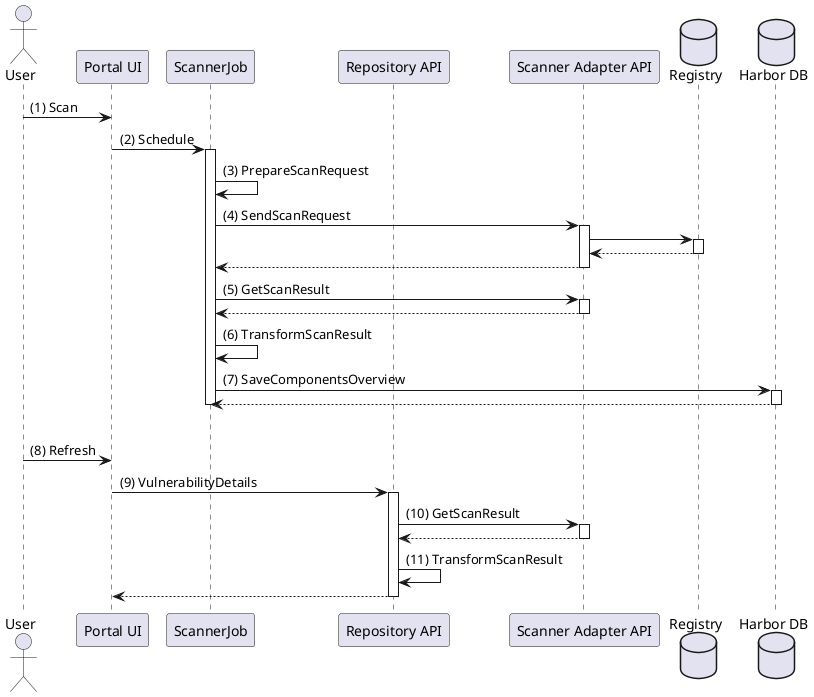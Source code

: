 @startuml

actor "User"
participant "Portal UI"
participant "ScannerJob"
participant "Repository API"
participant "Scanner Adapter API"

database "Registry"
database "Harbor DB"

User -> "Portal UI" : (1) Scan
"Portal UI" -> "ScannerJob" : (2) Schedule
activate "ScannerJob"

"ScannerJob" -> "ScannerJob" : (3) PrepareScanRequest

"ScannerJob" -> "Scanner Adapter API" : (4) SendScanRequest
activate "Scanner Adapter API"

"Scanner Adapter API" -> "Registry"
activate "Registry"
"Registry" --> "Scanner Adapter API"
deactivate "Registry"
"Scanner Adapter API" --> "ScannerJob"
deactivate "Scanner Adapter API"

"ScannerJob" -> "Scanner Adapter API" : (5) GetScanResult
activate "Scanner Adapter API"
"Scanner Adapter API" --> "ScannerJob"
deactivate "Scanner Adapter API"

"ScannerJob" -> "ScannerJob" : (6) TransformScanResult
"ScannerJob" -> "Harbor DB" : (7) SaveComponentsOverview
activate "Harbor DB"
"Harbor DB" --> "ScannerJob"
deactivate "Harbor DB"
deactivate "ScannerJob"

|||

"User" -> "Portal UI" : (8) Refresh
"Portal UI" -> "Repository API" : (9) VulnerabilityDetails
activate "Repository API"
"Repository API" -> "Scanner Adapter API" : (10) GetScanResult
activate "Scanner Adapter API"
"Scanner Adapter API" --> "Repository API"
deactivate "Scanner Adapter API"
"Repository API" -> "Repository API" : (11) TransformScanResult
"Repository API" --> "Portal UI"
deactivate "Repository API"
@enduml
